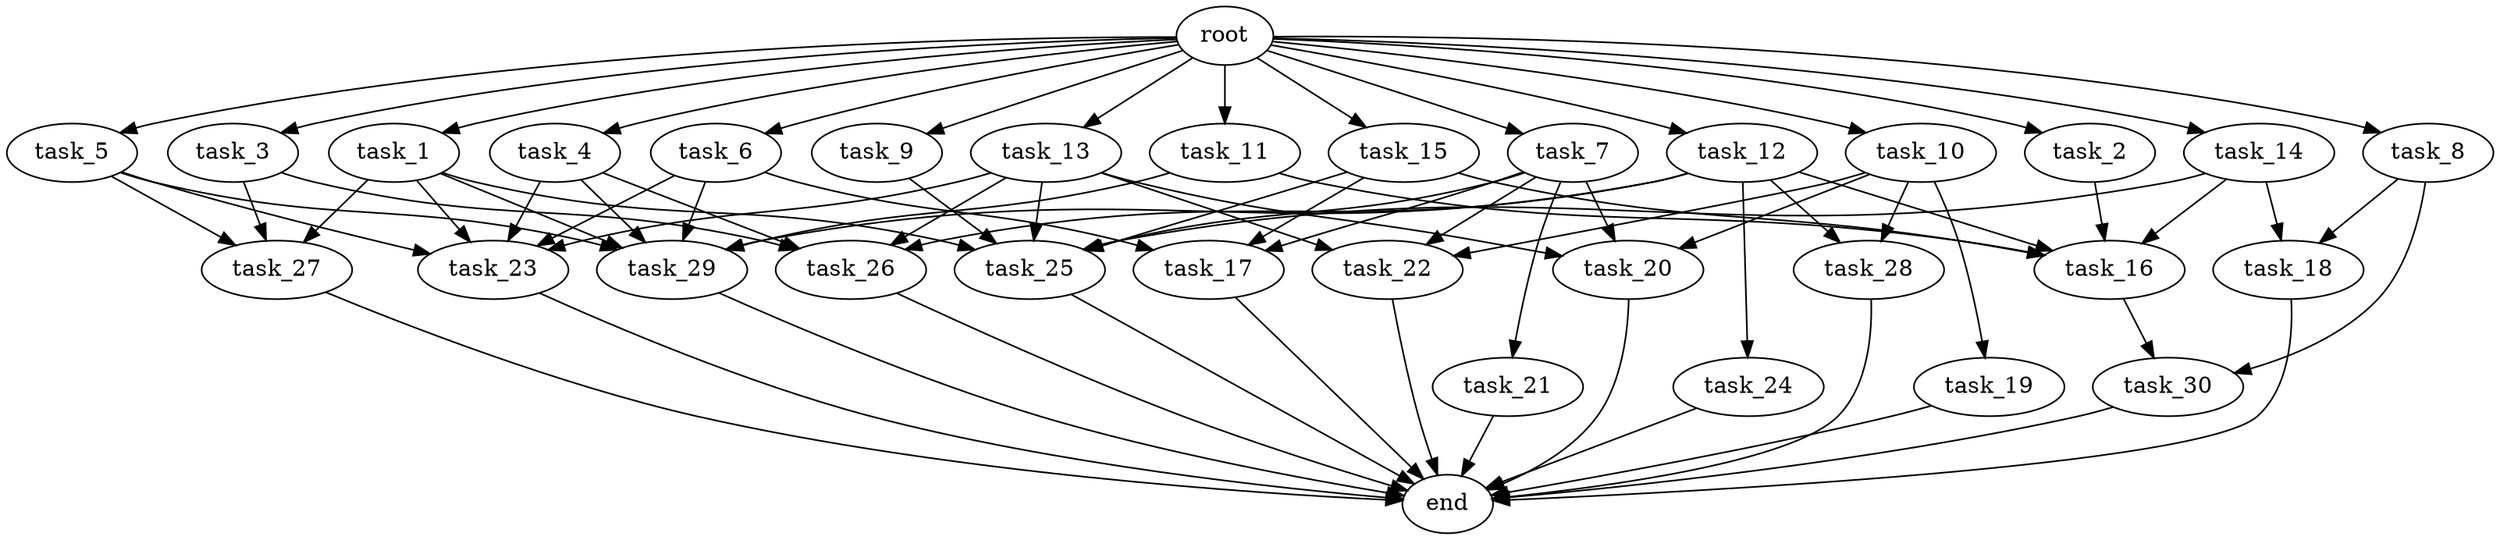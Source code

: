 digraph G {
  root [size="0.000000e+00"];
  task_1 [size="7.385211e+09"];
  task_2 [size="9.756035e+09"];
  task_3 [size="3.313475e+09"];
  task_4 [size="7.054808e+09"];
  task_5 [size="4.739633e+09"];
  task_6 [size="2.898982e+09"];
  task_7 [size="9.440151e+09"];
  task_8 [size="9.806917e+09"];
  task_9 [size="5.737702e+09"];
  task_10 [size="1.471688e+09"];
  task_11 [size="5.652750e+09"];
  task_12 [size="9.068901e+09"];
  task_13 [size="4.421613e+09"];
  task_14 [size="6.891781e+09"];
  task_15 [size="7.316674e+09"];
  task_16 [size="9.001845e+09"];
  task_17 [size="1.395094e+09"];
  task_18 [size="5.510049e+09"];
  task_19 [size="3.081514e+09"];
  task_20 [size="4.016898e+09"];
  task_21 [size="8.408928e+09"];
  task_22 [size="4.460281e+09"];
  task_23 [size="9.257188e+08"];
  task_24 [size="5.512813e+08"];
  task_25 [size="6.413485e+09"];
  task_26 [size="5.834731e+09"];
  task_27 [size="2.222216e+09"];
  task_28 [size="9.356715e+09"];
  task_29 [size="2.779994e+09"];
  task_30 [size="2.264639e+08"];
  end [size="0.000000e+00"];

  root -> task_1 [size="1.000000e-12"];
  root -> task_2 [size="1.000000e-12"];
  root -> task_3 [size="1.000000e-12"];
  root -> task_4 [size="1.000000e-12"];
  root -> task_5 [size="1.000000e-12"];
  root -> task_6 [size="1.000000e-12"];
  root -> task_7 [size="1.000000e-12"];
  root -> task_8 [size="1.000000e-12"];
  root -> task_9 [size="1.000000e-12"];
  root -> task_10 [size="1.000000e-12"];
  root -> task_11 [size="1.000000e-12"];
  root -> task_12 [size="1.000000e-12"];
  root -> task_13 [size="1.000000e-12"];
  root -> task_14 [size="1.000000e-12"];
  root -> task_15 [size="1.000000e-12"];
  task_1 -> task_23 [size="1.851438e+07"];
  task_1 -> task_25 [size="1.068914e+08"];
  task_1 -> task_27 [size="7.407388e+07"];
  task_1 -> task_29 [size="4.633323e+07"];
  task_2 -> task_16 [size="1.800369e+08"];
  task_3 -> task_26 [size="1.458683e+08"];
  task_3 -> task_27 [size="7.407388e+07"];
  task_4 -> task_23 [size="1.851438e+07"];
  task_4 -> task_26 [size="1.458683e+08"];
  task_4 -> task_29 [size="4.633323e+07"];
  task_5 -> task_23 [size="1.851438e+07"];
  task_5 -> task_27 [size="7.407388e+07"];
  task_5 -> task_29 [size="4.633323e+07"];
  task_6 -> task_17 [size="4.650312e+07"];
  task_6 -> task_23 [size="1.851438e+07"];
  task_6 -> task_29 [size="4.633323e+07"];
  task_7 -> task_17 [size="4.650312e+07"];
  task_7 -> task_20 [size="1.338966e+08"];
  task_7 -> task_21 [size="8.408928e+08"];
  task_7 -> task_22 [size="1.486760e+08"];
  task_7 -> task_25 [size="1.068914e+08"];
  task_8 -> task_18 [size="2.755024e+08"];
  task_8 -> task_30 [size="1.132320e+07"];
  task_9 -> task_25 [size="1.068914e+08"];
  task_10 -> task_19 [size="3.081514e+08"];
  task_10 -> task_20 [size="1.338966e+08"];
  task_10 -> task_22 [size="1.486760e+08"];
  task_10 -> task_28 [size="4.678358e+08"];
  task_11 -> task_16 [size="1.800369e+08"];
  task_11 -> task_29 [size="4.633323e+07"];
  task_12 -> task_16 [size="1.800369e+08"];
  task_12 -> task_24 [size="5.512813e+07"];
  task_12 -> task_26 [size="1.458683e+08"];
  task_12 -> task_28 [size="4.678358e+08"];
  task_12 -> task_29 [size="4.633323e+07"];
  task_13 -> task_20 [size="1.338966e+08"];
  task_13 -> task_22 [size="1.486760e+08"];
  task_13 -> task_23 [size="1.851438e+07"];
  task_13 -> task_25 [size="1.068914e+08"];
  task_13 -> task_26 [size="1.458683e+08"];
  task_14 -> task_16 [size="1.800369e+08"];
  task_14 -> task_18 [size="2.755024e+08"];
  task_14 -> task_25 [size="1.068914e+08"];
  task_15 -> task_16 [size="1.800369e+08"];
  task_15 -> task_17 [size="4.650312e+07"];
  task_15 -> task_25 [size="1.068914e+08"];
  task_16 -> task_30 [size="1.132320e+07"];
  task_17 -> end [size="1.000000e-12"];
  task_18 -> end [size="1.000000e-12"];
  task_19 -> end [size="1.000000e-12"];
  task_20 -> end [size="1.000000e-12"];
  task_21 -> end [size="1.000000e-12"];
  task_22 -> end [size="1.000000e-12"];
  task_23 -> end [size="1.000000e-12"];
  task_24 -> end [size="1.000000e-12"];
  task_25 -> end [size="1.000000e-12"];
  task_26 -> end [size="1.000000e-12"];
  task_27 -> end [size="1.000000e-12"];
  task_28 -> end [size="1.000000e-12"];
  task_29 -> end [size="1.000000e-12"];
  task_30 -> end [size="1.000000e-12"];
}
